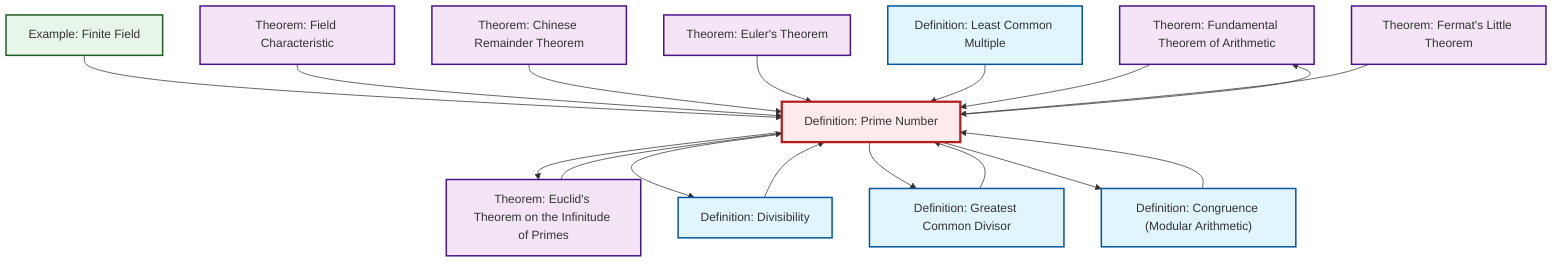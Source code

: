 graph TD
    classDef definition fill:#e1f5fe,stroke:#01579b,stroke-width:2px
    classDef theorem fill:#f3e5f5,stroke:#4a148c,stroke-width:2px
    classDef axiom fill:#fff3e0,stroke:#e65100,stroke-width:2px
    classDef example fill:#e8f5e9,stroke:#1b5e20,stroke-width:2px
    classDef current fill:#ffebee,stroke:#b71c1c,stroke-width:3px
    thm-fundamental-arithmetic["Theorem: Fundamental Theorem of Arithmetic"]:::theorem
    def-prime["Definition: Prime Number"]:::definition
    def-lcm["Definition: Least Common Multiple"]:::definition
    thm-fermat-little["Theorem: Fermat's Little Theorem"]:::theorem
    def-congruence["Definition: Congruence (Modular Arithmetic)"]:::definition
    thm-euclid-infinitude-primes["Theorem: Euclid's Theorem on the Infinitude of Primes"]:::theorem
    thm-field-characteristic["Theorem: Field Characteristic"]:::theorem
    ex-finite-field["Example: Finite Field"]:::example
    def-gcd["Definition: Greatest Common Divisor"]:::definition
    thm-euler["Theorem: Euler's Theorem"]:::theorem
    thm-chinese-remainder["Theorem: Chinese Remainder Theorem"]:::theorem
    def-divisibility["Definition: Divisibility"]:::definition
    def-prime --> thm-euclid-infinitude-primes
    def-congruence --> def-prime
    ex-finite-field --> def-prime
    thm-euclid-infinitude-primes --> def-prime
    thm-field-characteristic --> def-prime
    thm-chinese-remainder --> def-prime
    def-divisibility --> def-prime
    def-gcd --> def-prime
    def-prime --> def-divisibility
    def-prime --> def-gcd
    def-prime --> thm-fundamental-arithmetic
    thm-euler --> def-prime
    def-lcm --> def-prime
    def-prime --> def-congruence
    thm-fundamental-arithmetic --> def-prime
    thm-fermat-little --> def-prime
    class def-prime current
